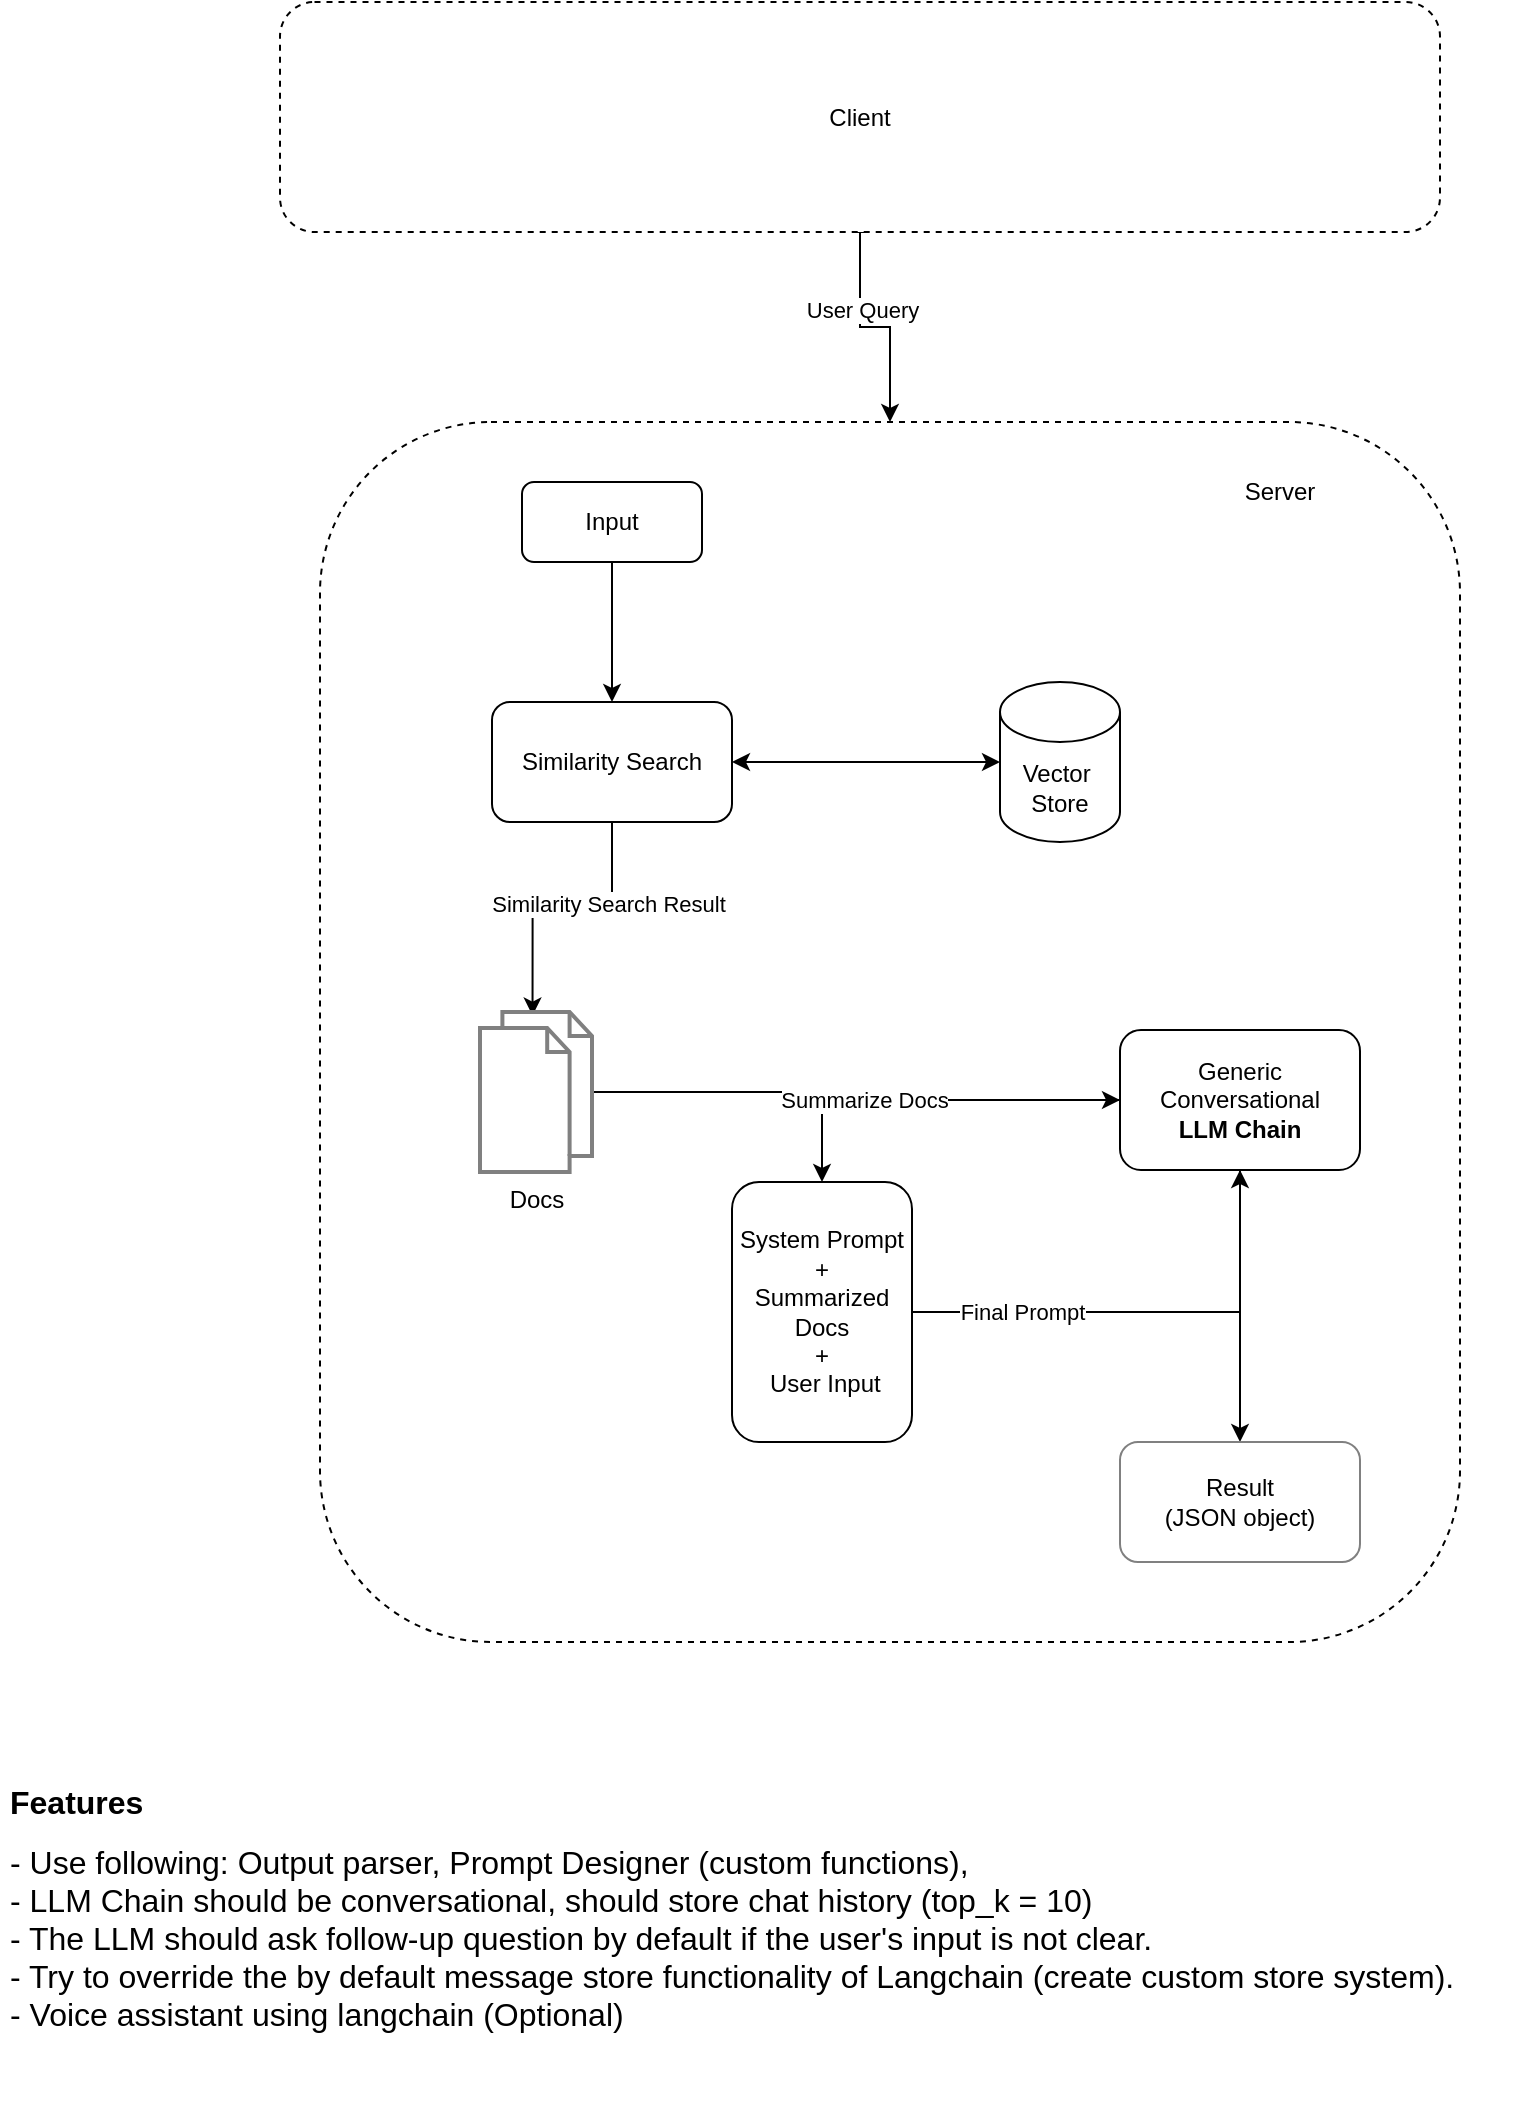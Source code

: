 <mxfile version="17.1.3" type="github">
  <diagram id="QF4lx2JKRud-zFUETZKr" name="Page-1">
    <mxGraphModel dx="2307" dy="1260" grid="1" gridSize="10" guides="1" tooltips="1" connect="1" arrows="1" fold="1" page="1" pageScale="1" pageWidth="827" pageHeight="1169" math="0" shadow="0">
      <root>
        <mxCell id="0" />
        <mxCell id="1" parent="0" />
        <mxCell id="K49C8tr_gWnr8gKEEqWM-1" value="" style="rounded=1;whiteSpace=wrap;html=1;dashed=1;" vertex="1" parent="1">
          <mxGeometry x="200" y="210" width="570" height="610" as="geometry" />
        </mxCell>
        <mxCell id="K49C8tr_gWnr8gKEEqWM-20" style="edgeStyle=orthogonalEdgeStyle;rounded=0;orthogonalLoop=1;jettySize=auto;html=1;startArrow=baseDash;startFill=0;endArrow=classic;endFill=1;" edge="1" parent="1" source="K49C8tr_gWnr8gKEEqWM-2" target="K49C8tr_gWnr8gKEEqWM-3">
          <mxGeometry relative="1" as="geometry" />
        </mxCell>
        <mxCell id="K49C8tr_gWnr8gKEEqWM-2" value="Input" style="rounded=1;whiteSpace=wrap;html=1;" vertex="1" parent="1">
          <mxGeometry x="301" y="240" width="90" height="40" as="geometry" />
        </mxCell>
        <mxCell id="K49C8tr_gWnr8gKEEqWM-18" style="edgeStyle=orthogonalEdgeStyle;rounded=0;orthogonalLoop=1;jettySize=auto;html=1;entryX=0.469;entryY=0.022;entryDx=0;entryDy=0;entryPerimeter=0;" edge="1" parent="1" source="K49C8tr_gWnr8gKEEqWM-3" target="K49C8tr_gWnr8gKEEqWM-8">
          <mxGeometry relative="1" as="geometry" />
        </mxCell>
        <mxCell id="K49C8tr_gWnr8gKEEqWM-29" value="Similarity Search Result" style="edgeLabel;html=1;align=center;verticalAlign=middle;resizable=0;points=[];" vertex="1" connectable="0" parent="K49C8tr_gWnr8gKEEqWM-18">
          <mxGeometry x="-0.407" y="-2" relative="1" as="geometry">
            <mxPoint as="offset" />
          </mxGeometry>
        </mxCell>
        <mxCell id="K49C8tr_gWnr8gKEEqWM-19" style="edgeStyle=orthogonalEdgeStyle;rounded=0;orthogonalLoop=1;jettySize=auto;html=1;exitX=1;exitY=0.5;exitDx=0;exitDy=0;endArrow=classic;endFill=1;startArrow=classic;startFill=1;" edge="1" parent="1" source="K49C8tr_gWnr8gKEEqWM-3" target="K49C8tr_gWnr8gKEEqWM-4">
          <mxGeometry relative="1" as="geometry" />
        </mxCell>
        <mxCell id="K49C8tr_gWnr8gKEEqWM-3" value="Similarity Search" style="rounded=1;whiteSpace=wrap;html=1;" vertex="1" parent="1">
          <mxGeometry x="286" y="350" width="120" height="60" as="geometry" />
        </mxCell>
        <mxCell id="K49C8tr_gWnr8gKEEqWM-4" value="Vector&amp;nbsp;&lt;br&gt;Store" style="shape=cylinder3;whiteSpace=wrap;html=1;boundedLbl=1;backgroundOutline=1;size=15;" vertex="1" parent="1">
          <mxGeometry x="540" y="340" width="60" height="80" as="geometry" />
        </mxCell>
        <mxCell id="K49C8tr_gWnr8gKEEqWM-17" style="edgeStyle=orthogonalEdgeStyle;rounded=0;orthogonalLoop=1;jettySize=auto;html=1;" edge="1" parent="1" source="K49C8tr_gWnr8gKEEqWM-8" target="K49C8tr_gWnr8gKEEqWM-15">
          <mxGeometry relative="1" as="geometry" />
        </mxCell>
        <mxCell id="K49C8tr_gWnr8gKEEqWM-8" value="Docs" style="html=1;verticalLabelPosition=bottom;align=center;labelBackgroundColor=#ffffff;verticalAlign=top;strokeWidth=2;strokeColor=#808080;shadow=0;dashed=0;shape=mxgraph.ios7.icons.documents;" vertex="1" parent="1">
          <mxGeometry x="280" y="505" width="56" height="80" as="geometry" />
        </mxCell>
        <mxCell id="K49C8tr_gWnr8gKEEqWM-21" style="edgeStyle=orthogonalEdgeStyle;rounded=0;orthogonalLoop=1;jettySize=auto;html=1;entryX=0.5;entryY=1;entryDx=0;entryDy=0;startArrow=baseDash;startFill=0;endArrow=classic;endFill=1;" edge="1" parent="1" source="K49C8tr_gWnr8gKEEqWM-13" target="K49C8tr_gWnr8gKEEqWM-15">
          <mxGeometry relative="1" as="geometry" />
        </mxCell>
        <mxCell id="K49C8tr_gWnr8gKEEqWM-31" value="Final Prompt" style="edgeLabel;html=1;align=center;verticalAlign=middle;resizable=0;points=[];" vertex="1" connectable="0" parent="K49C8tr_gWnr8gKEEqWM-21">
          <mxGeometry x="-0.53" relative="1" as="geometry">
            <mxPoint as="offset" />
          </mxGeometry>
        </mxCell>
        <mxCell id="K49C8tr_gWnr8gKEEqWM-13" value="System Prompt + &lt;br&gt;Summarized Docs&lt;br&gt;+&lt;br&gt;&amp;nbsp;User Input" style="rounded=1;whiteSpace=wrap;html=1;" vertex="1" parent="1">
          <mxGeometry x="406" y="590" width="90" height="130" as="geometry" />
        </mxCell>
        <mxCell id="K49C8tr_gWnr8gKEEqWM-16" style="edgeStyle=orthogonalEdgeStyle;rounded=0;orthogonalLoop=1;jettySize=auto;html=1;" edge="1" parent="1" source="K49C8tr_gWnr8gKEEqWM-15" target="K49C8tr_gWnr8gKEEqWM-13">
          <mxGeometry relative="1" as="geometry" />
        </mxCell>
        <mxCell id="K49C8tr_gWnr8gKEEqWM-30" value="Summarize Docs" style="edgeLabel;html=1;align=center;verticalAlign=middle;resizable=0;points=[];" vertex="1" connectable="0" parent="K49C8tr_gWnr8gKEEqWM-16">
          <mxGeometry x="0.351" relative="1" as="geometry">
            <mxPoint as="offset" />
          </mxGeometry>
        </mxCell>
        <mxCell id="K49C8tr_gWnr8gKEEqWM-24" style="edgeStyle=orthogonalEdgeStyle;rounded=0;orthogonalLoop=1;jettySize=auto;html=1;exitX=0.5;exitY=1;exitDx=0;exitDy=0;entryX=0.5;entryY=0;entryDx=0;entryDy=0;startArrow=baseDash;startFill=0;endArrow=classic;endFill=1;" edge="1" parent="1" source="K49C8tr_gWnr8gKEEqWM-15" target="K49C8tr_gWnr8gKEEqWM-22">
          <mxGeometry relative="1" as="geometry" />
        </mxCell>
        <mxCell id="K49C8tr_gWnr8gKEEqWM-15" value="Generic Conversational&lt;br&gt;&lt;b&gt;LLM Chain&lt;/b&gt;" style="rounded=1;whiteSpace=wrap;html=1;" vertex="1" parent="1">
          <mxGeometry x="600" y="514" width="120" height="70" as="geometry" />
        </mxCell>
        <mxCell id="K49C8tr_gWnr8gKEEqWM-22" value="Result&lt;br&gt;(JSON object)" style="rounded=1;whiteSpace=wrap;html=1;strokeColor=#808080;" vertex="1" parent="1">
          <mxGeometry x="600" y="720" width="120" height="60" as="geometry" />
        </mxCell>
        <mxCell id="K49C8tr_gWnr8gKEEqWM-27" style="edgeStyle=orthogonalEdgeStyle;rounded=0;orthogonalLoop=1;jettySize=auto;html=1;entryX=0.5;entryY=0;entryDx=0;entryDy=0;startArrow=baseDash;startFill=0;endArrow=classic;endFill=1;" edge="1" parent="1" source="K49C8tr_gWnr8gKEEqWM-25" target="K49C8tr_gWnr8gKEEqWM-1">
          <mxGeometry relative="1" as="geometry" />
        </mxCell>
        <mxCell id="K49C8tr_gWnr8gKEEqWM-28" value="User Query" style="edgeLabel;html=1;align=center;verticalAlign=middle;resizable=0;points=[];" vertex="1" connectable="0" parent="K49C8tr_gWnr8gKEEqWM-27">
          <mxGeometry x="-0.301" y="1" relative="1" as="geometry">
            <mxPoint as="offset" />
          </mxGeometry>
        </mxCell>
        <mxCell id="K49C8tr_gWnr8gKEEqWM-25" value="Client" style="rounded=1;whiteSpace=wrap;html=1;dashed=1;" vertex="1" parent="1">
          <mxGeometry x="180" width="580" height="115" as="geometry" />
        </mxCell>
        <mxCell id="K49C8tr_gWnr8gKEEqWM-26" value="Server" style="text;html=1;strokeColor=none;fillColor=none;align=center;verticalAlign=middle;whiteSpace=wrap;rounded=0;" vertex="1" parent="1">
          <mxGeometry x="630" y="230" width="100" height="30" as="geometry" />
        </mxCell>
        <mxCell id="K49C8tr_gWnr8gKEEqWM-32" value="&lt;h1 style=&quot;font-size: 16px;&quot;&gt;Features&lt;/h1&gt;&lt;div style=&quot;font-size: 16px;&quot;&gt;- Use following: Output parser, Prompt Designer (custom functions),&amp;nbsp;&lt;/div&gt;&lt;div style=&quot;font-size: 16px;&quot;&gt;- LLM Chain should be conversational, should store chat history (top_k = 10)&lt;/div&gt;&lt;div style=&quot;font-size: 16px;&quot;&gt;- The LLM should ask follow-up question by default if the user&#39;s input is not clear.&lt;/div&gt;&lt;div style=&quot;font-size: 16px;&quot;&gt;- Try to override the by default message store functionality of Langchain (create custom store system).&amp;nbsp;&lt;/div&gt;&lt;div style=&quot;font-size: 16px;&quot;&gt;&lt;span style=&quot;font-size: 16px;&quot;&gt;- Voice assistant using langchain (Optional)&lt;/span&gt;&lt;/div&gt;&lt;div style=&quot;font-size: 16px;&quot;&gt;&lt;br style=&quot;font-size: 16px;&quot;&gt;&lt;/div&gt;" style="text;html=1;strokeColor=none;fillColor=none;spacing=5;spacingTop=-20;whiteSpace=wrap;overflow=hidden;rounded=0;fontSize=16;" vertex="1" parent="1">
          <mxGeometry x="40" y="890" width="760" height="170" as="geometry" />
        </mxCell>
      </root>
    </mxGraphModel>
  </diagram>
</mxfile>
